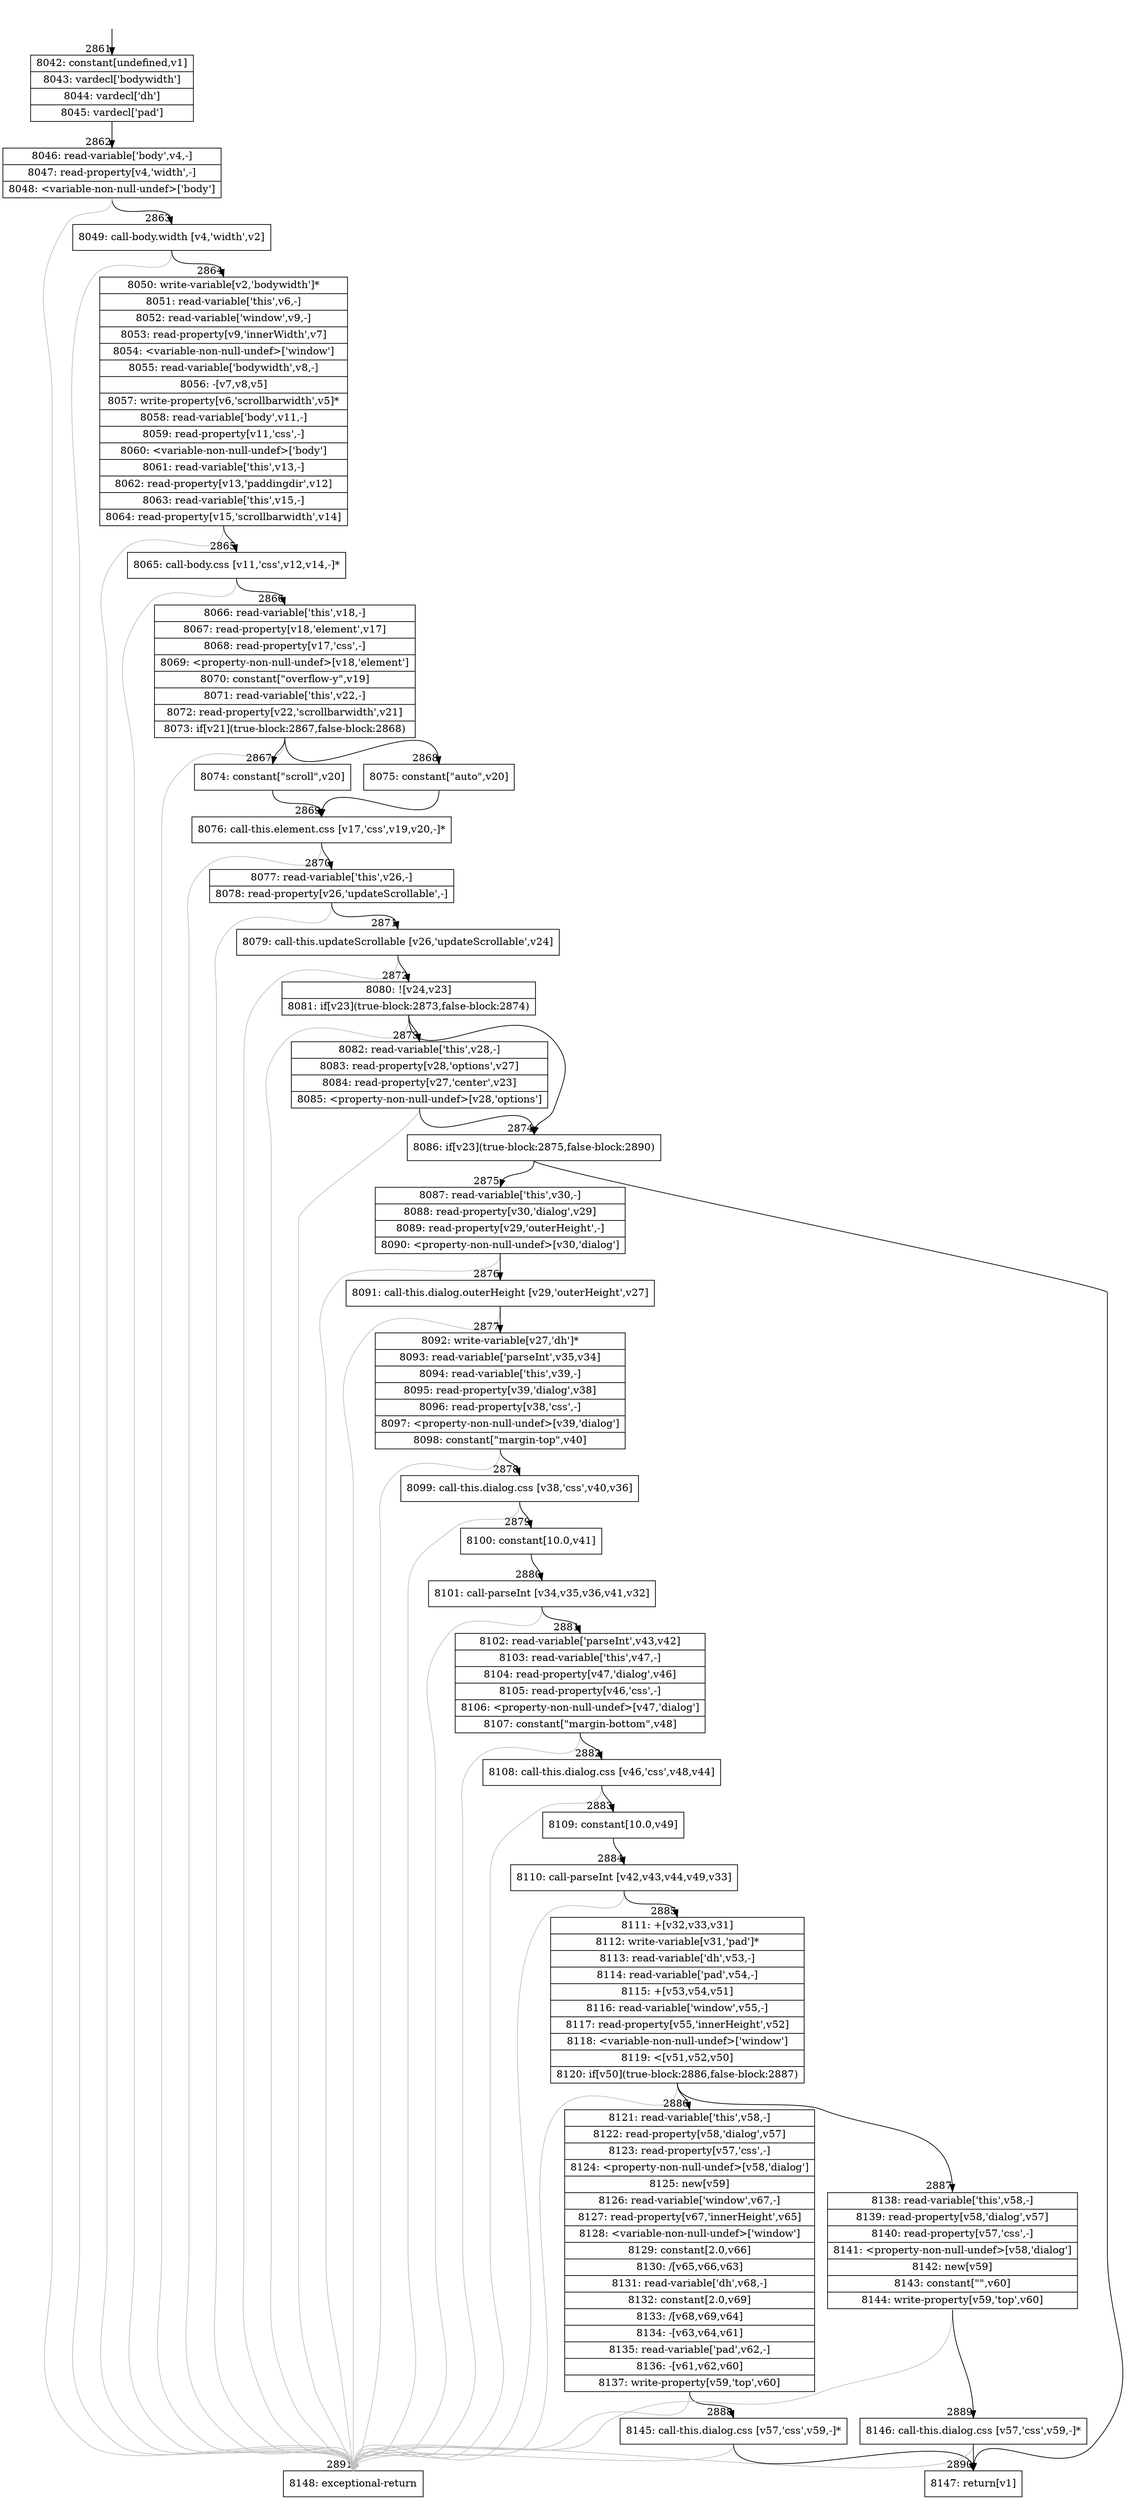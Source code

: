 digraph {
rankdir="TD"
BB_entry221[shape=none,label=""];
BB_entry221 -> BB2861 [tailport=s, headport=n, headlabel="    2861"]
BB2861 [shape=record label="{8042: constant[undefined,v1]|8043: vardecl['bodywidth']|8044: vardecl['dh']|8045: vardecl['pad']}" ] 
BB2861 -> BB2862 [tailport=s, headport=n, headlabel="      2862"]
BB2862 [shape=record label="{8046: read-variable['body',v4,-]|8047: read-property[v4,'width',-]|8048: \<variable-non-null-undef\>['body']}" ] 
BB2862 -> BB2863 [tailport=s, headport=n, headlabel="      2863"]
BB2862 -> BB2891 [tailport=s, headport=n, color=gray, headlabel="      2891"]
BB2863 [shape=record label="{8049: call-body.width [v4,'width',v2]}" ] 
BB2863 -> BB2864 [tailport=s, headport=n, headlabel="      2864"]
BB2863 -> BB2891 [tailport=s, headport=n, color=gray]
BB2864 [shape=record label="{8050: write-variable[v2,'bodywidth']*|8051: read-variable['this',v6,-]|8052: read-variable['window',v9,-]|8053: read-property[v9,'innerWidth',v7]|8054: \<variable-non-null-undef\>['window']|8055: read-variable['bodywidth',v8,-]|8056: -[v7,v8,v5]|8057: write-property[v6,'scrollbarwidth',v5]*|8058: read-variable['body',v11,-]|8059: read-property[v11,'css',-]|8060: \<variable-non-null-undef\>['body']|8061: read-variable['this',v13,-]|8062: read-property[v13,'paddingdir',v12]|8063: read-variable['this',v15,-]|8064: read-property[v15,'scrollbarwidth',v14]}" ] 
BB2864 -> BB2865 [tailport=s, headport=n, headlabel="      2865"]
BB2864 -> BB2891 [tailport=s, headport=n, color=gray]
BB2865 [shape=record label="{8065: call-body.css [v11,'css',v12,v14,-]*}" ] 
BB2865 -> BB2866 [tailport=s, headport=n, headlabel="      2866"]
BB2865 -> BB2891 [tailport=s, headport=n, color=gray]
BB2866 [shape=record label="{8066: read-variable['this',v18,-]|8067: read-property[v18,'element',v17]|8068: read-property[v17,'css',-]|8069: \<property-non-null-undef\>[v18,'element']|8070: constant[\"overflow-y\",v19]|8071: read-variable['this',v22,-]|8072: read-property[v22,'scrollbarwidth',v21]|8073: if[v21](true-block:2867,false-block:2868)}" ] 
BB2866 -> BB2867 [tailport=s, headport=n, headlabel="      2867"]
BB2866 -> BB2868 [tailport=s, headport=n, headlabel="      2868"]
BB2866 -> BB2891 [tailport=s, headport=n, color=gray]
BB2867 [shape=record label="{8074: constant[\"scroll\",v20]}" ] 
BB2867 -> BB2869 [tailport=s, headport=n, headlabel="      2869"]
BB2868 [shape=record label="{8075: constant[\"auto\",v20]}" ] 
BB2868 -> BB2869 [tailport=s, headport=n]
BB2869 [shape=record label="{8076: call-this.element.css [v17,'css',v19,v20,-]*}" ] 
BB2869 -> BB2870 [tailport=s, headport=n, headlabel="      2870"]
BB2869 -> BB2891 [tailport=s, headport=n, color=gray]
BB2870 [shape=record label="{8077: read-variable['this',v26,-]|8078: read-property[v26,'updateScrollable',-]}" ] 
BB2870 -> BB2871 [tailport=s, headport=n, headlabel="      2871"]
BB2870 -> BB2891 [tailport=s, headport=n, color=gray]
BB2871 [shape=record label="{8079: call-this.updateScrollable [v26,'updateScrollable',v24]}" ] 
BB2871 -> BB2872 [tailport=s, headport=n, headlabel="      2872"]
BB2871 -> BB2891 [tailport=s, headport=n, color=gray]
BB2872 [shape=record label="{8080: ![v24,v23]|8081: if[v23](true-block:2873,false-block:2874)}" ] 
BB2872 -> BB2874 [tailport=s, headport=n, headlabel="      2874"]
BB2872 -> BB2873 [tailport=s, headport=n, headlabel="      2873"]
BB2872 -> BB2891 [tailport=s, headport=n, color=gray]
BB2873 [shape=record label="{8082: read-variable['this',v28,-]|8083: read-property[v28,'options',v27]|8084: read-property[v27,'center',v23]|8085: \<property-non-null-undef\>[v28,'options']}" ] 
BB2873 -> BB2874 [tailport=s, headport=n]
BB2873 -> BB2891 [tailport=s, headport=n, color=gray]
BB2874 [shape=record label="{8086: if[v23](true-block:2875,false-block:2890)}" ] 
BB2874 -> BB2875 [tailport=s, headport=n, headlabel="      2875"]
BB2874 -> BB2890 [tailport=s, headport=n, headlabel="      2890"]
BB2875 [shape=record label="{8087: read-variable['this',v30,-]|8088: read-property[v30,'dialog',v29]|8089: read-property[v29,'outerHeight',-]|8090: \<property-non-null-undef\>[v30,'dialog']}" ] 
BB2875 -> BB2876 [tailport=s, headport=n, headlabel="      2876"]
BB2875 -> BB2891 [tailport=s, headport=n, color=gray]
BB2876 [shape=record label="{8091: call-this.dialog.outerHeight [v29,'outerHeight',v27]}" ] 
BB2876 -> BB2877 [tailport=s, headport=n, headlabel="      2877"]
BB2876 -> BB2891 [tailport=s, headport=n, color=gray]
BB2877 [shape=record label="{8092: write-variable[v27,'dh']*|8093: read-variable['parseInt',v35,v34]|8094: read-variable['this',v39,-]|8095: read-property[v39,'dialog',v38]|8096: read-property[v38,'css',-]|8097: \<property-non-null-undef\>[v39,'dialog']|8098: constant[\"margin-top\",v40]}" ] 
BB2877 -> BB2878 [tailport=s, headport=n, headlabel="      2878"]
BB2877 -> BB2891 [tailport=s, headport=n, color=gray]
BB2878 [shape=record label="{8099: call-this.dialog.css [v38,'css',v40,v36]}" ] 
BB2878 -> BB2879 [tailport=s, headport=n, headlabel="      2879"]
BB2878 -> BB2891 [tailport=s, headport=n, color=gray]
BB2879 [shape=record label="{8100: constant[10.0,v41]}" ] 
BB2879 -> BB2880 [tailport=s, headport=n, headlabel="      2880"]
BB2880 [shape=record label="{8101: call-parseInt [v34,v35,v36,v41,v32]}" ] 
BB2880 -> BB2881 [tailport=s, headport=n, headlabel="      2881"]
BB2880 -> BB2891 [tailport=s, headport=n, color=gray]
BB2881 [shape=record label="{8102: read-variable['parseInt',v43,v42]|8103: read-variable['this',v47,-]|8104: read-property[v47,'dialog',v46]|8105: read-property[v46,'css',-]|8106: \<property-non-null-undef\>[v47,'dialog']|8107: constant[\"margin-bottom\",v48]}" ] 
BB2881 -> BB2882 [tailport=s, headport=n, headlabel="      2882"]
BB2881 -> BB2891 [tailport=s, headport=n, color=gray]
BB2882 [shape=record label="{8108: call-this.dialog.css [v46,'css',v48,v44]}" ] 
BB2882 -> BB2883 [tailport=s, headport=n, headlabel="      2883"]
BB2882 -> BB2891 [tailport=s, headport=n, color=gray]
BB2883 [shape=record label="{8109: constant[10.0,v49]}" ] 
BB2883 -> BB2884 [tailport=s, headport=n, headlabel="      2884"]
BB2884 [shape=record label="{8110: call-parseInt [v42,v43,v44,v49,v33]}" ] 
BB2884 -> BB2885 [tailport=s, headport=n, headlabel="      2885"]
BB2884 -> BB2891 [tailport=s, headport=n, color=gray]
BB2885 [shape=record label="{8111: +[v32,v33,v31]|8112: write-variable[v31,'pad']*|8113: read-variable['dh',v53,-]|8114: read-variable['pad',v54,-]|8115: +[v53,v54,v51]|8116: read-variable['window',v55,-]|8117: read-property[v55,'innerHeight',v52]|8118: \<variable-non-null-undef\>['window']|8119: \<[v51,v52,v50]|8120: if[v50](true-block:2886,false-block:2887)}" ] 
BB2885 -> BB2886 [tailport=s, headport=n, headlabel="      2886"]
BB2885 -> BB2887 [tailport=s, headport=n, headlabel="      2887"]
BB2885 -> BB2891 [tailport=s, headport=n, color=gray]
BB2886 [shape=record label="{8121: read-variable['this',v58,-]|8122: read-property[v58,'dialog',v57]|8123: read-property[v57,'css',-]|8124: \<property-non-null-undef\>[v58,'dialog']|8125: new[v59]|8126: read-variable['window',v67,-]|8127: read-property[v67,'innerHeight',v65]|8128: \<variable-non-null-undef\>['window']|8129: constant[2.0,v66]|8130: /[v65,v66,v63]|8131: read-variable['dh',v68,-]|8132: constant[2.0,v69]|8133: /[v68,v69,v64]|8134: -[v63,v64,v61]|8135: read-variable['pad',v62,-]|8136: -[v61,v62,v60]|8137: write-property[v59,'top',v60]}" ] 
BB2886 -> BB2888 [tailport=s, headport=n, headlabel="      2888"]
BB2886 -> BB2891 [tailport=s, headport=n, color=gray]
BB2887 [shape=record label="{8138: read-variable['this',v58,-]|8139: read-property[v58,'dialog',v57]|8140: read-property[v57,'css',-]|8141: \<property-non-null-undef\>[v58,'dialog']|8142: new[v59]|8143: constant[\"\",v60]|8144: write-property[v59,'top',v60]}" ] 
BB2887 -> BB2889 [tailport=s, headport=n, headlabel="      2889"]
BB2887 -> BB2891 [tailport=s, headport=n, color=gray]
BB2888 [shape=record label="{8145: call-this.dialog.css [v57,'css',v59,-]*}" ] 
BB2888 -> BB2890 [tailport=s, headport=n]
BB2888 -> BB2891 [tailport=s, headport=n, color=gray]
BB2889 [shape=record label="{8146: call-this.dialog.css [v57,'css',v59,-]*}" ] 
BB2889 -> BB2890 [tailport=s, headport=n]
BB2889 -> BB2891 [tailport=s, headport=n, color=gray]
BB2890 [shape=record label="{8147: return[v1]}" ] 
BB2891 [shape=record label="{8148: exceptional-return}" ] 
//#$~ 2238
}
